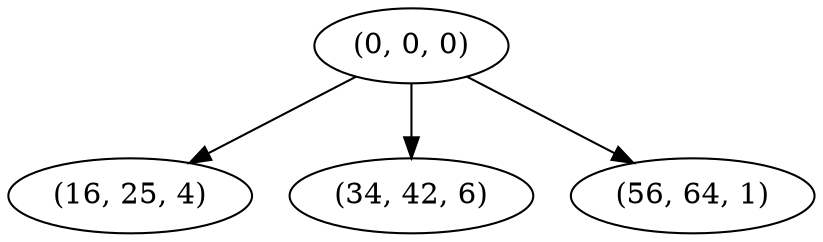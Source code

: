 digraph tree {
    "(0, 0, 0)";
    "(16, 25, 4)";
    "(34, 42, 6)";
    "(56, 64, 1)";
    "(0, 0, 0)" -> "(16, 25, 4)";
    "(0, 0, 0)" -> "(34, 42, 6)";
    "(0, 0, 0)" -> "(56, 64, 1)";
}
